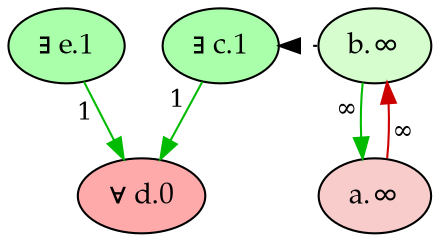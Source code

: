 digraph {
    rankdir="TB"
    node [style=filled fontname="Palatino" fontsize=14]
    node [fillcolor="#AAFFAA"]
    "e" [label="∃ e.1"]
    "c" [label="∃ c.1"]
    node [fillcolor="#FFAAAA"]
    "d" [label="∀ d.0"]
    node [fillcolor="#d5fdce"]
    "b" [label="b.∞"]
    node [fillcolor="#f7cccb"]
    "a" [label="a.∞"]
    edge[labeldistance=1.5 fontsize=12]
    edge [color="#CC0000" style="solid" dir="forward" taillabel="∞"]
           "a" -> "b" 
    edge [color="#00BB00" style="solid" dir="forward" taillabel="∞"]
           "b" -> "a" 
    edge [color="#00BB00" style="solid" dir="forward" taillabel="1"]
           "c" -> "d" 
           "e" -> "d" 
    edge [color="black" style="dotted" dir="forward" taillabel="" constraint=false]
           "b" -> "c" 
    {rank = max d}
    {rank = min e c}
}
